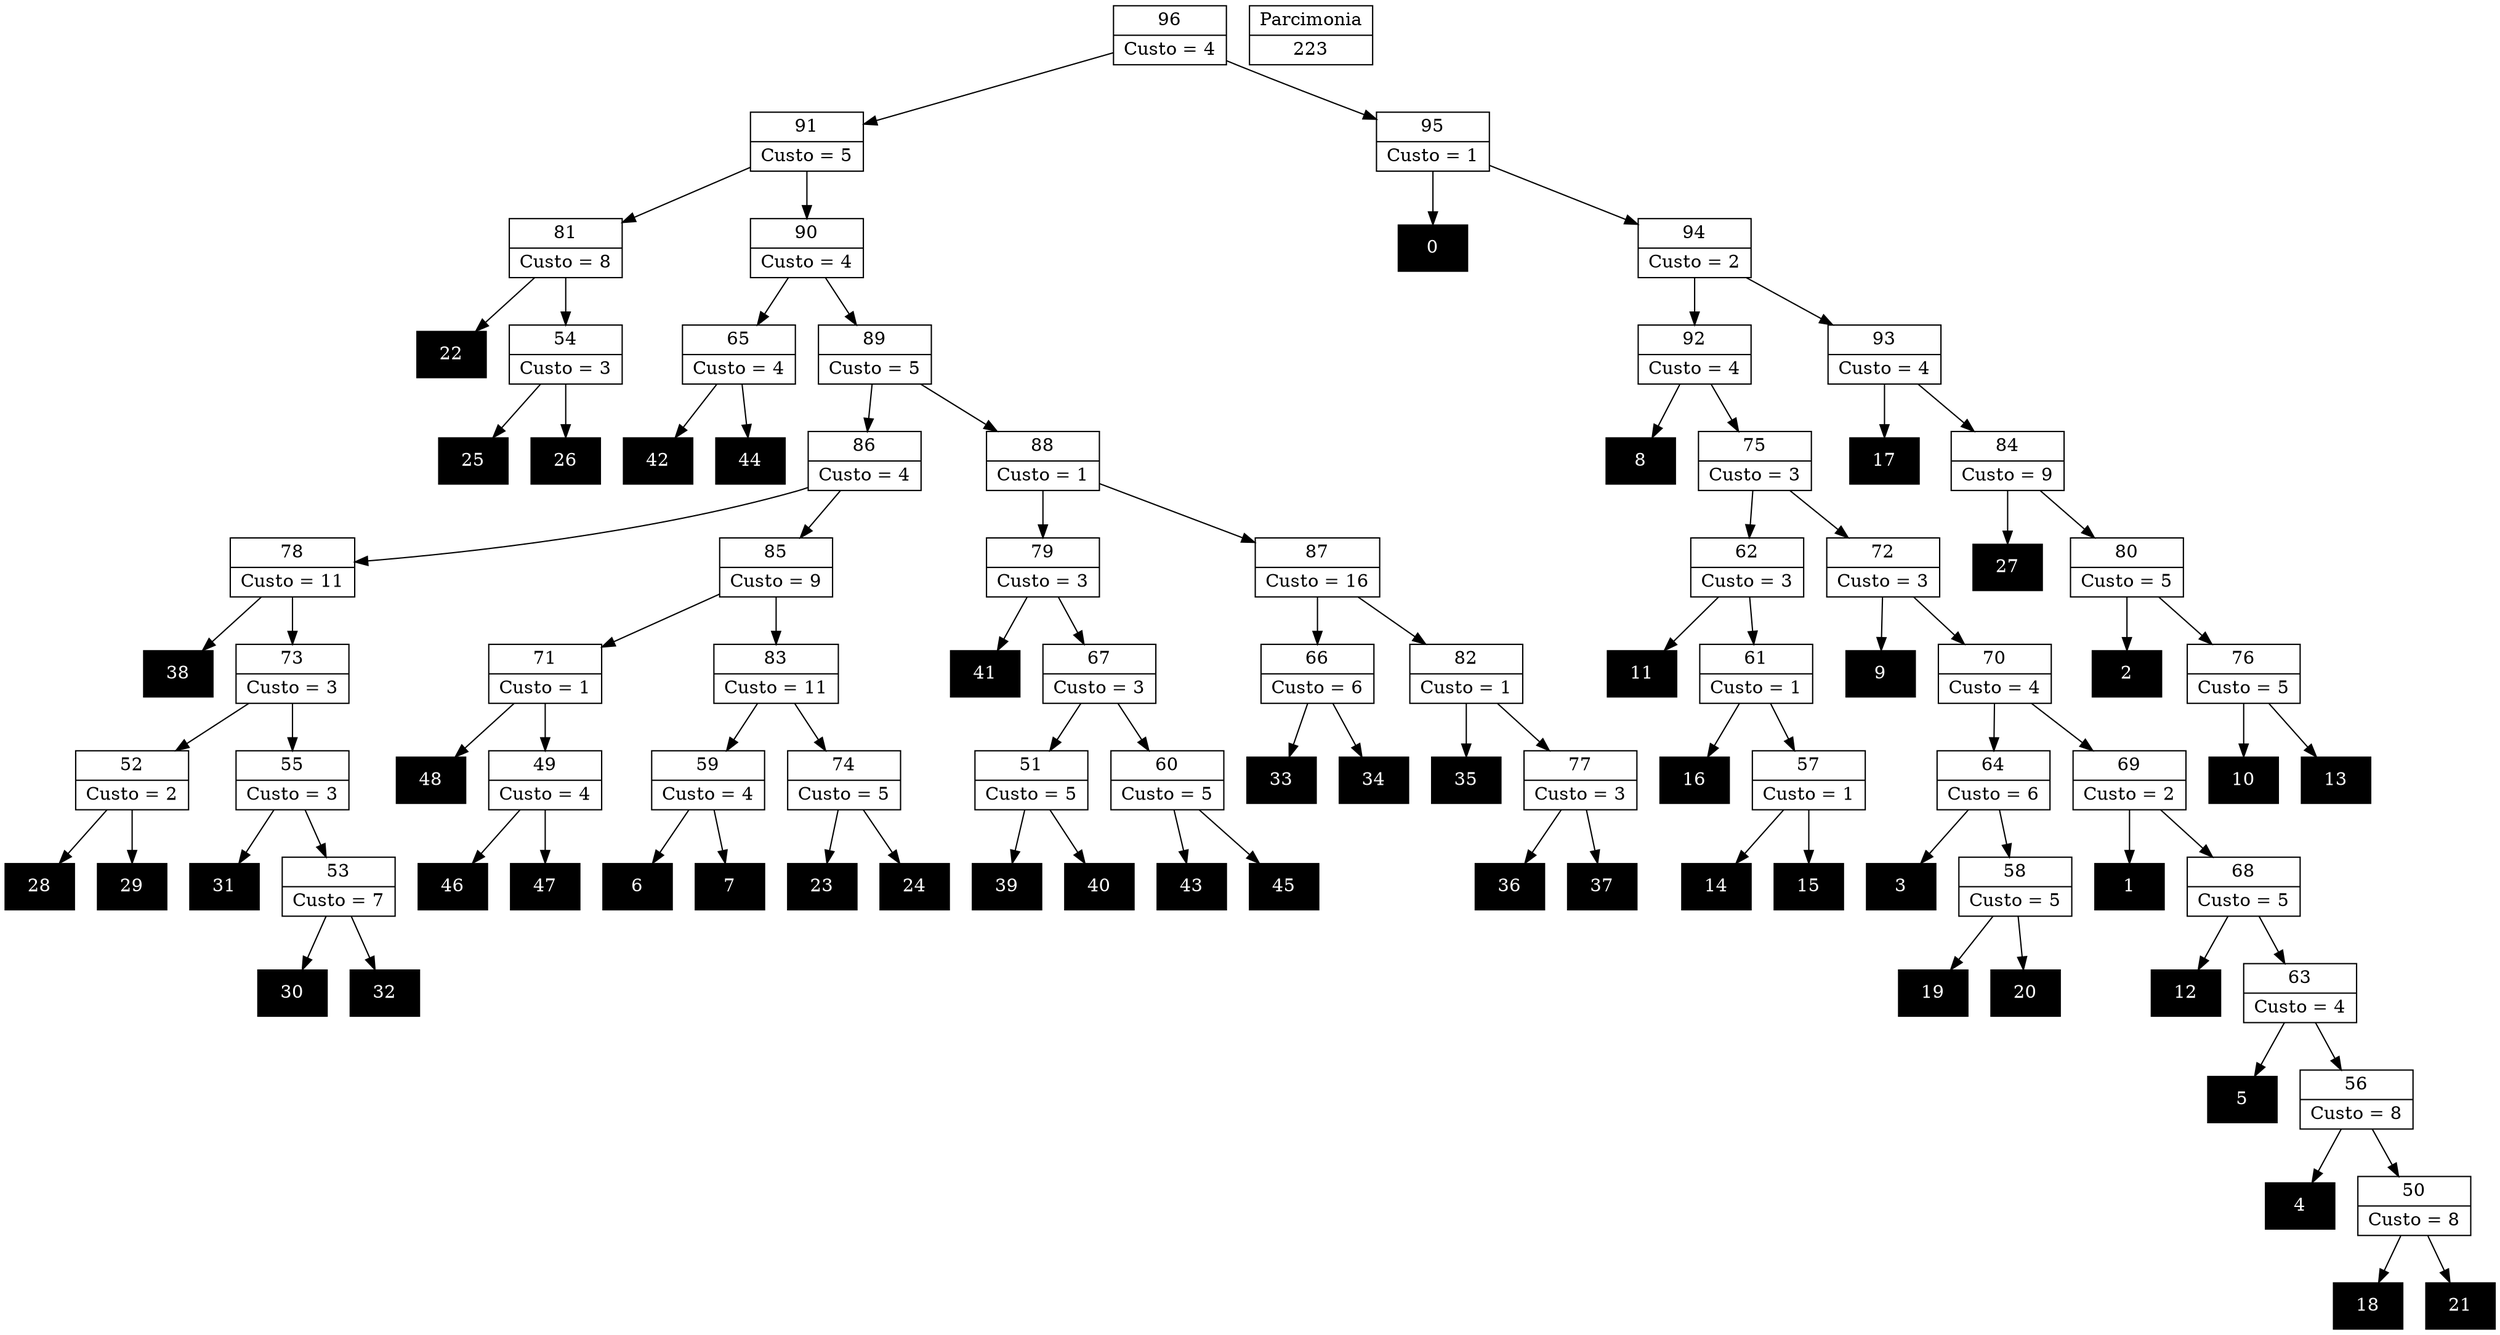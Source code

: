 Digraph G {
0 [shape="record", label="{0}",style=filled, color=black, fontcolor=white,fontsize=14, height=0.5]
1 [shape="record", label="{1}",style=filled, color=black, fontcolor=white,fontsize=14, height=0.5]
2 [shape="record", label="{2}",style=filled, color=black, fontcolor=white,fontsize=14, height=0.5]
3 [shape="record", label="{3}",style=filled, color=black, fontcolor=white,fontsize=14, height=0.5]
4 [shape="record", label="{4}",style=filled, color=black, fontcolor=white,fontsize=14, height=0.5]
5 [shape="record", label="{5}",style=filled, color=black, fontcolor=white,fontsize=14, height=0.5]
6 [shape="record", label="{6}",style=filled, color=black, fontcolor=white,fontsize=14, height=0.5]
7 [shape="record", label="{7}",style=filled, color=black, fontcolor=white,fontsize=14, height=0.5]
8 [shape="record", label="{8}",style=filled, color=black, fontcolor=white,fontsize=14, height=0.5]
9 [shape="record", label="{9}",style=filled, color=black, fontcolor=white,fontsize=14, height=0.5]
10 [shape="record", label="{10}",style=filled, color=black, fontcolor=white,fontsize=14, height=0.5]
11 [shape="record", label="{11}",style=filled, color=black, fontcolor=white,fontsize=14, height=0.5]
12 [shape="record", label="{12}",style=filled, color=black, fontcolor=white,fontsize=14, height=0.5]
13 [shape="record", label="{13}",style=filled, color=black, fontcolor=white,fontsize=14, height=0.5]
14 [shape="record", label="{14}",style=filled, color=black, fontcolor=white,fontsize=14, height=0.5]
15 [shape="record", label="{15}",style=filled, color=black, fontcolor=white,fontsize=14, height=0.5]
16 [shape="record", label="{16}",style=filled, color=black, fontcolor=white,fontsize=14, height=0.5]
17 [shape="record", label="{17}",style=filled, color=black, fontcolor=white,fontsize=14, height=0.5]
18 [shape="record", label="{18}",style=filled, color=black, fontcolor=white,fontsize=14, height=0.5]
19 [shape="record", label="{19}",style=filled, color=black, fontcolor=white,fontsize=14, height=0.5]
20 [shape="record", label="{20}",style=filled, color=black, fontcolor=white,fontsize=14, height=0.5]
21 [shape="record", label="{21}",style=filled, color=black, fontcolor=white,fontsize=14, height=0.5]
22 [shape="record", label="{22}",style=filled, color=black, fontcolor=white,fontsize=14, height=0.5]
23 [shape="record", label="{23}",style=filled, color=black, fontcolor=white,fontsize=14, height=0.5]
24 [shape="record", label="{24}",style=filled, color=black, fontcolor=white,fontsize=14, height=0.5]
25 [shape="record", label="{25}",style=filled, color=black, fontcolor=white,fontsize=14, height=0.5]
26 [shape="record", label="{26}",style=filled, color=black, fontcolor=white,fontsize=14, height=0.5]
27 [shape="record", label="{27}",style=filled, color=black, fontcolor=white,fontsize=14, height=0.5]
28 [shape="record", label="{28}",style=filled, color=black, fontcolor=white,fontsize=14, height=0.5]
29 [shape="record", label="{29}",style=filled, color=black, fontcolor=white,fontsize=14, height=0.5]
30 [shape="record", label="{30}",style=filled, color=black, fontcolor=white,fontsize=14, height=0.5]
31 [shape="record", label="{31}",style=filled, color=black, fontcolor=white,fontsize=14, height=0.5]
32 [shape="record", label="{32}",style=filled, color=black, fontcolor=white,fontsize=14, height=0.5]
33 [shape="record", label="{33}",style=filled, color=black, fontcolor=white,fontsize=14, height=0.5]
34 [shape="record", label="{34}",style=filled, color=black, fontcolor=white,fontsize=14, height=0.5]
35 [shape="record", label="{35}",style=filled, color=black, fontcolor=white,fontsize=14, height=0.5]
36 [shape="record", label="{36}",style=filled, color=black, fontcolor=white,fontsize=14, height=0.5]
37 [shape="record", label="{37}",style=filled, color=black, fontcolor=white,fontsize=14, height=0.5]
38 [shape="record", label="{38}",style=filled, color=black, fontcolor=white,fontsize=14, height=0.5]
39 [shape="record", label="{39}",style=filled, color=black, fontcolor=white,fontsize=14, height=0.5]
40 [shape="record", label="{40}",style=filled, color=black, fontcolor=white,fontsize=14, height=0.5]
41 [shape="record", label="{41}",style=filled, color=black, fontcolor=white,fontsize=14, height=0.5]
42 [shape="record", label="{42}",style=filled, color=black, fontcolor=white,fontsize=14, height=0.5]
43 [shape="record", label="{43}",style=filled, color=black, fontcolor=white,fontsize=14, height=0.5]
44 [shape="record", label="{44}",style=filled, color=black, fontcolor=white,fontsize=14, height=0.5]
45 [shape="record", label="{45}",style=filled, color=black, fontcolor=white,fontsize=14, height=0.5]
46 [shape="record", label="{46}",style=filled, color=black, fontcolor=white,fontsize=14, height=0.5]
47 [shape="record", label="{47}",style=filled, color=black, fontcolor=white,fontsize=14, height=0.5]
48 [shape="record", label="{48}",style=filled, color=black, fontcolor=white,fontsize=14, height=0.5]
49 [shape="record", label="{49|Custo = 4}"]
50 [shape="record", label="{50|Custo = 8}"]
51 [shape="record", label="{51|Custo = 5}"]
52 [shape="record", label="{52|Custo = 2}"]
53 [shape="record", label="{53|Custo = 7}"]
54 [shape="record", label="{54|Custo = 3}"]
55 [shape="record", label="{55|Custo = 3}"]
56 [shape="record", label="{56|Custo = 8}"]
57 [shape="record", label="{57|Custo = 1}"]
58 [shape="record", label="{58|Custo = 5}"]
59 [shape="record", label="{59|Custo = 4}"]
60 [shape="record", label="{60|Custo = 5}"]
61 [shape="record", label="{61|Custo = 1}"]
62 [shape="record", label="{62|Custo = 3}"]
63 [shape="record", label="{63|Custo = 4}"]
64 [shape="record", label="{64|Custo = 6}"]
65 [shape="record", label="{65|Custo = 4}"]
66 [shape="record", label="{66|Custo = 6}"]
67 [shape="record", label="{67|Custo = 3}"]
68 [shape="record", label="{68|Custo = 5}"]
69 [shape="record", label="{69|Custo = 2}"]
70 [shape="record", label="{70|Custo = 4}"]
71 [shape="record", label="{71|Custo = 1}"]
72 [shape="record", label="{72|Custo = 3}"]
73 [shape="record", label="{73|Custo = 3}"]
74 [shape="record", label="{74|Custo = 5}"]
75 [shape="record", label="{75|Custo = 3}"]
76 [shape="record", label="{76|Custo = 5}"]
77 [shape="record", label="{77|Custo = 3}"]
78 [shape="record", label="{78|Custo = 11}"]
79 [shape="record", label="{79|Custo = 3}"]
80 [shape="record", label="{80|Custo = 5}"]
81 [shape="record", label="{81|Custo = 8}"]
82 [shape="record", label="{82|Custo = 1}"]
83 [shape="record", label="{83|Custo = 11}"]
84 [shape="record", label="{84|Custo = 9}"]
85 [shape="record", label="{85|Custo = 9}"]
86 [shape="record", label="{86|Custo = 4}"]
87 [shape="record", label="{87|Custo = 16}"]
88 [shape="record", label="{88|Custo = 1}"]
89 [shape="record", label="{89|Custo = 5}"]
90 [shape="record", label="{90|Custo = 4}"]
91 [shape="record", label="{91|Custo = 5}"]
92 [shape="record", label="{92|Custo = 4}"]
93 [shape="record", label="{93|Custo = 4}"]
94 [shape="record", label="{94|Custo = 2}"]
95 [shape="record", label="{95|Custo = 1}"]
96 [shape="record", label="{96|Custo = 4}"]

49->47
49->46
50->21
50->18
51->40
51->39
52->29
52->28
53->32
53->30
54->26
54->25
55->53
55->31
56->50
56->4
57->15
57->14
58->20
58->19
59->7
59->6
60->45
60->43
61->57
61->16
62->61
62->11
63->56
63->5
64->58
64->3
65->44
65->42
66->34
66->33
67->60
67->51
68->63
68->12
69->68
69->1
70->69
70->64
71->49
71->48
72->70
72->9
73->55
73->52
74->24
74->23
75->72
75->62
76->13
76->10
77->37
77->36
78->73
78->38
79->67
79->41
80->76
80->2
81->54
81->22
82->77
82->35
83->74
83->59
84->80
84->27
85->83
85->71
86->85
86->78
87->82
87->66
88->87
88->79
89->88
89->86
90->89
90->65
91->90
91->81
92->75
92->8
93->84
93->17
94->93
94->92
95->94
95->0
96->95
96->91

223 [shape="record", label="{Parcimonia|223}"]
}